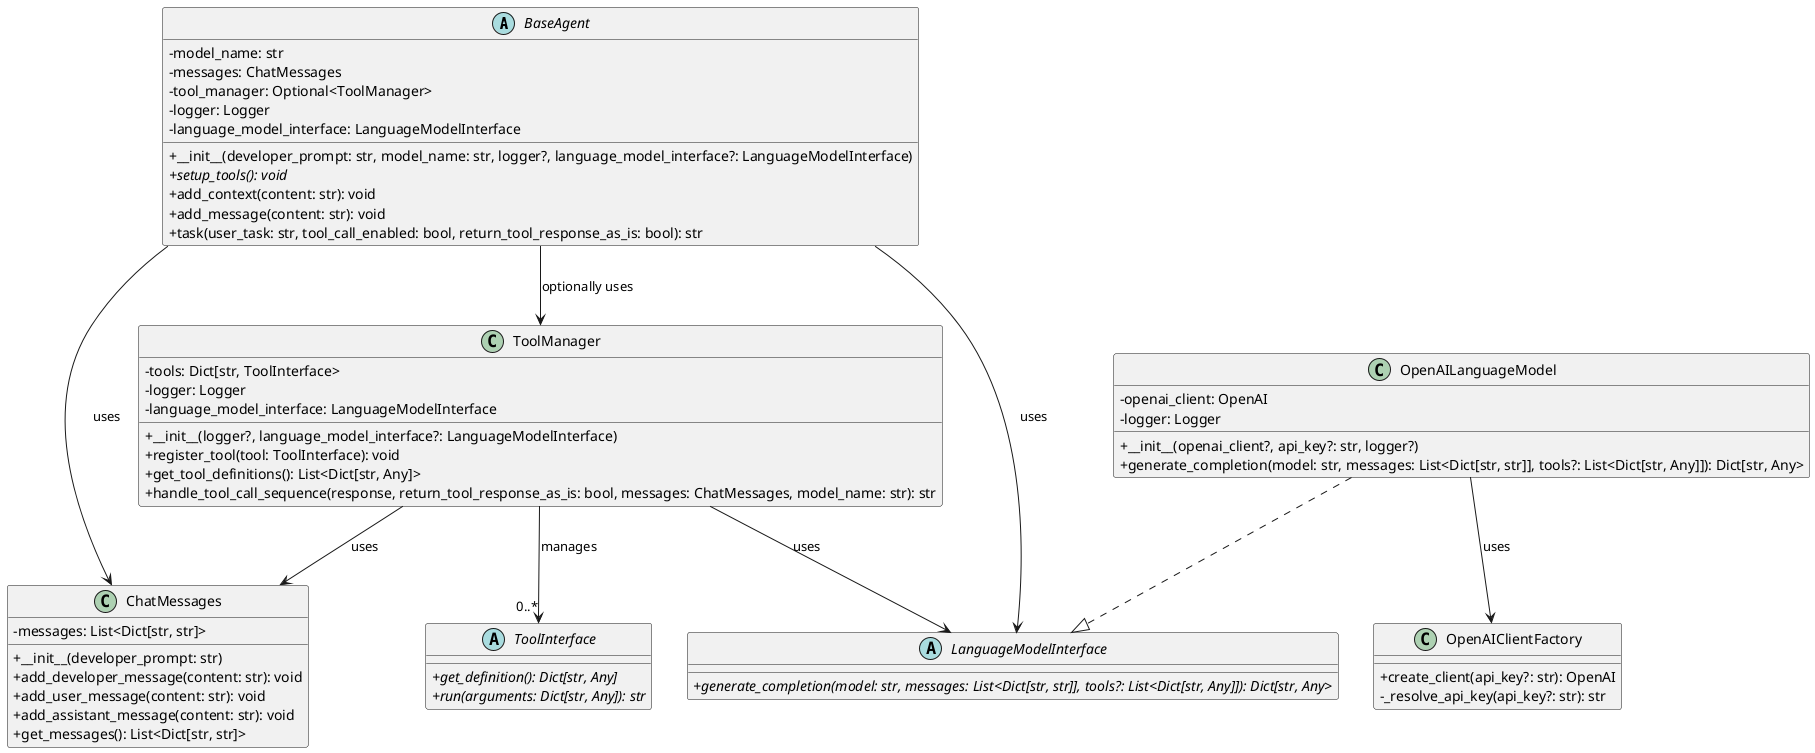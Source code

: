 @startuml oo_agentic_architecture
' Hide the icon in the top left corner for cleaner diagrams
skinparam classAttributeIconSize 0

' Abstract base classes
abstract class BaseAgent {
  - model_name: str
  - messages: ChatMessages
  - tool_manager: Optional<ToolManager>
  - logger: Logger
  - language_model_interface: LanguageModelInterface
  + __init__(developer_prompt: str, model_name: str, logger?, language_model_interface?: LanguageModelInterface)
  + setup_tools(): void {abstract}
  + add_context(content: str): void
  + add_message(content: str): void
  + task(user_task: str, tool_call_enabled: bool, return_tool_response_as_is: bool): str
}

abstract class ToolInterface {
  + get_definition(): Dict[str, Any] {abstract}
  + run(arguments: Dict[str, Any]): str {abstract}
}

abstract class LanguageModelInterface {
  + generate_completion(model: str, messages: List<Dict[str, str]], tools?: List<Dict[str, Any]]): Dict[str, Any> {abstract}
}

' Concrete classes
class ChatMessages {
  - messages: List<Dict[str, str]>
  + __init__(developer_prompt: str)
  + add_developer_message(content: str): void
  + add_user_message(content: str): void
  + add_assistant_message(content: str): void
  + get_messages(): List<Dict[str, str]>
}

class ToolManager {
  - tools: Dict[str, ToolInterface>
  - logger: Logger
  - language_model_interface: LanguageModelInterface
  + __init__(logger?, language_model_interface?: LanguageModelInterface)
  + register_tool(tool: ToolInterface): void
  + get_tool_definitions(): List<Dict[str, Any]>
  + handle_tool_call_sequence(response, return_tool_response_as_is: bool, messages: ChatMessages, model_name: str): str
}

class OpenAILanguageModel {
  - openai_client: OpenAI
  - logger: Logger
  + __init__(openai_client?, api_key?: str, logger?)
  + generate_completion(model: str, messages: List<Dict[str, str]], tools?: List<Dict[str, Any]]): Dict[str, Any>
}

class OpenAIClientFactory {
  + create_client(api_key?: str): OpenAI
  - _resolve_api_key(api_key?: str): str
}

' Relationships
BaseAgent --> ChatMessages : uses
BaseAgent --> LanguageModelInterface : uses
BaseAgent --> ToolManager : optionally uses

ToolManager --> "0..*" ToolInterface : manages
ToolManager --> ChatMessages : uses
ToolManager --> LanguageModelInterface : uses

OpenAILanguageModel ..|> LanguageModelInterface
OpenAILanguageModel --> OpenAIClientFactory : uses

@enduml